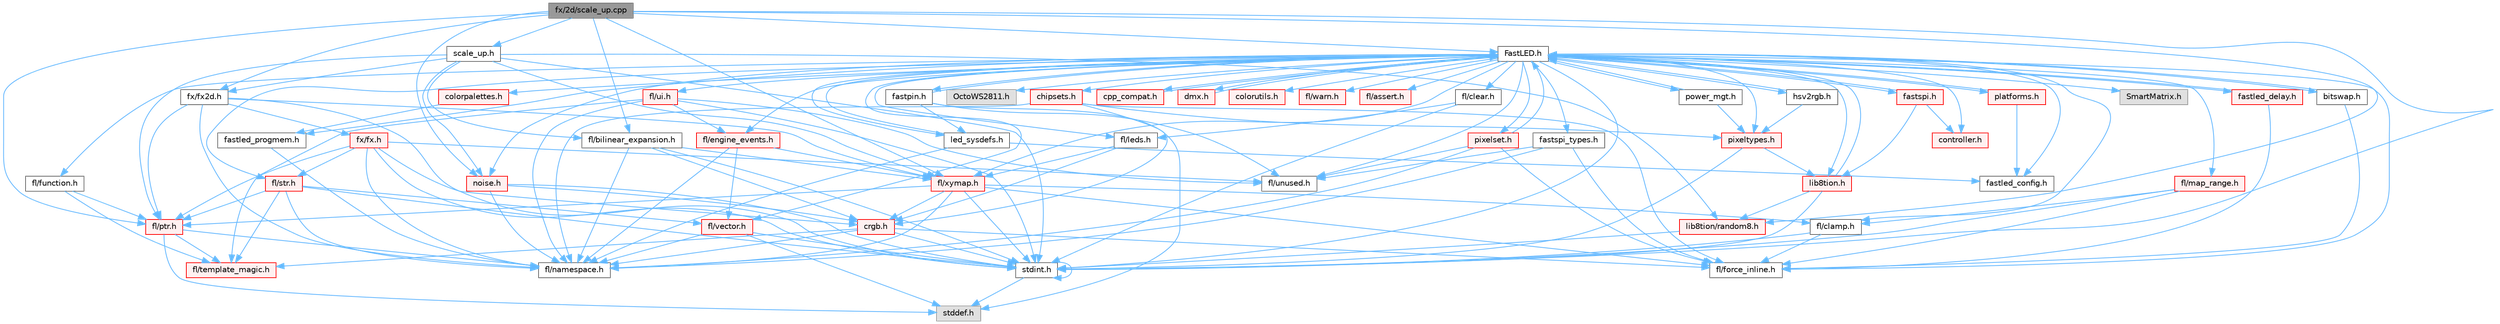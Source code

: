 digraph "fx/2d/scale_up.cpp"
{
 // INTERACTIVE_SVG=YES
 // LATEX_PDF_SIZE
  bgcolor="transparent";
  edge [fontname=Helvetica,fontsize=10,labelfontname=Helvetica,labelfontsize=10];
  node [fontname=Helvetica,fontsize=10,shape=box,height=0.2,width=0.4];
  Node1 [id="Node000001",label="fx/2d/scale_up.cpp",height=0.2,width=0.4,color="gray40", fillcolor="grey60", style="filled", fontcolor="black",tooltip=" "];
  Node1 -> Node2 [id="edge1_Node000001_Node000002",color="steelblue1",style="solid",tooltip=" "];
  Node2 [id="Node000002",label="stdint.h",height=0.2,width=0.4,color="grey40", fillcolor="white", style="filled",URL="$df/dd8/stdint_8h.html",tooltip=" "];
  Node2 -> Node3 [id="edge2_Node000002_Node000003",color="steelblue1",style="solid",tooltip=" "];
  Node3 [id="Node000003",label="stddef.h",height=0.2,width=0.4,color="grey60", fillcolor="#E0E0E0", style="filled",tooltip=" "];
  Node2 -> Node2 [id="edge3_Node000002_Node000002",color="steelblue1",style="solid",tooltip=" "];
  Node1 -> Node4 [id="edge4_Node000001_Node000004",color="steelblue1",style="solid",tooltip=" "];
  Node4 [id="Node000004",label="FastLED.h",height=0.2,width=0.4,color="grey40", fillcolor="white", style="filled",URL="$db/d97/_fast_l_e_d_8h.html",tooltip="central include file for FastLED, defines the CFastLED class/object"];
  Node4 -> Node2 [id="edge5_Node000004_Node000002",color="steelblue1",style="solid",tooltip=" "];
  Node4 -> Node5 [id="edge6_Node000004_Node000005",color="steelblue1",style="solid",tooltip=" "];
  Node5 [id="Node000005",label="SmartMatrix.h",height=0.2,width=0.4,color="grey60", fillcolor="#E0E0E0", style="filled",tooltip=" "];
  Node4 -> Node6 [id="edge7_Node000004_Node000006",color="steelblue1",style="solid",tooltip=" "];
  Node6 [id="Node000006",label="OctoWS2811.h",height=0.2,width=0.4,color="grey60", fillcolor="#E0E0E0", style="filled",tooltip=" "];
  Node4 -> Node7 [id="edge8_Node000004_Node000007",color="steelblue1",style="solid",tooltip=" "];
  Node7 [id="Node000007",label="fl/force_inline.h",height=0.2,width=0.4,color="grey40", fillcolor="white", style="filled",URL="$d4/d64/force__inline_8h.html",tooltip=" "];
  Node4 -> Node8 [id="edge9_Node000004_Node000008",color="steelblue1",style="solid",tooltip=" "];
  Node8 [id="Node000008",label="cpp_compat.h",height=0.2,width=0.4,color="red", fillcolor="#FFF0F0", style="filled",URL="$d9/d13/cpp__compat_8h.html",tooltip="Compatibility functions based on C++ version."];
  Node8 -> Node4 [id="edge10_Node000008_Node000004",color="steelblue1",style="solid",tooltip=" "];
  Node4 -> Node10 [id="edge11_Node000004_Node000010",color="steelblue1",style="solid",tooltip=" "];
  Node10 [id="Node000010",label="fastled_config.h",height=0.2,width=0.4,color="grey40", fillcolor="white", style="filled",URL="$d5/d11/fastled__config_8h.html",tooltip="Contains definitions that can be used to configure FastLED at compile time."];
  Node4 -> Node11 [id="edge12_Node000004_Node000011",color="steelblue1",style="solid",tooltip=" "];
  Node11 [id="Node000011",label="led_sysdefs.h",height=0.2,width=0.4,color="grey40", fillcolor="white", style="filled",URL="$d9/d3e/led__sysdefs_8h.html",tooltip="Determines which platform system definitions to include."];
  Node11 -> Node4 [id="edge13_Node000011_Node000004",color="steelblue1",style="solid",tooltip=" "];
  Node11 -> Node10 [id="edge14_Node000011_Node000010",color="steelblue1",style="solid",tooltip=" "];
  Node11 -> Node12 [id="edge15_Node000011_Node000012",color="steelblue1",style="solid",tooltip=" "];
  Node12 [id="Node000012",label="fl/namespace.h",height=0.2,width=0.4,color="grey40", fillcolor="white", style="filled",URL="$df/d2a/namespace_8h.html",tooltip="Implements the FastLED namespace macros."];
  Node4 -> Node13 [id="edge16_Node000004_Node000013",color="steelblue1",style="solid",tooltip=" "];
  Node13 [id="Node000013",label="fastled_delay.h",height=0.2,width=0.4,color="red", fillcolor="#FFF0F0", style="filled",URL="$d0/da8/fastled__delay_8h.html",tooltip="Utility functions and classes for managing delay cycles."];
  Node13 -> Node4 [id="edge17_Node000013_Node000004",color="steelblue1",style="solid",tooltip=" "];
  Node13 -> Node7 [id="edge18_Node000013_Node000007",color="steelblue1",style="solid",tooltip=" "];
  Node4 -> Node15 [id="edge19_Node000004_Node000015",color="steelblue1",style="solid",tooltip=" "];
  Node15 [id="Node000015",label="bitswap.h",height=0.2,width=0.4,color="grey40", fillcolor="white", style="filled",URL="$de/ded/bitswap_8h.html",tooltip="Functions for doing a rotation of bits/bytes used by parallel output."];
  Node15 -> Node4 [id="edge20_Node000015_Node000004",color="steelblue1",style="solid",tooltip=" "];
  Node15 -> Node7 [id="edge21_Node000015_Node000007",color="steelblue1",style="solid",tooltip=" "];
  Node4 -> Node16 [id="edge22_Node000004_Node000016",color="steelblue1",style="solid",tooltip=" "];
  Node16 [id="Node000016",label="controller.h",height=0.2,width=0.4,color="red", fillcolor="#FFF0F0", style="filled",URL="$d2/dd9/controller_8h.html",tooltip="deprecated: base definitions used by led controllers for writing out led data"];
  Node4 -> Node68 [id="edge23_Node000004_Node000068",color="steelblue1",style="solid",tooltip=" "];
  Node68 [id="Node000068",label="fastpin.h",height=0.2,width=0.4,color="grey40", fillcolor="white", style="filled",URL="$db/d65/fastpin_8h.html",tooltip="Class base definitions for defining fast pin access."];
  Node68 -> Node4 [id="edge24_Node000068_Node000004",color="steelblue1",style="solid",tooltip=" "];
  Node68 -> Node11 [id="edge25_Node000068_Node000011",color="steelblue1",style="solid",tooltip=" "];
  Node68 -> Node3 [id="edge26_Node000068_Node000003",color="steelblue1",style="solid",tooltip=" "];
  Node68 -> Node55 [id="edge27_Node000068_Node000055",color="steelblue1",style="solid",tooltip=" "];
  Node55 [id="Node000055",label="fl/unused.h",height=0.2,width=0.4,color="grey40", fillcolor="white", style="filled",URL="$d8/d4b/unused_8h.html",tooltip=" "];
  Node4 -> Node69 [id="edge28_Node000004_Node000069",color="steelblue1",style="solid",tooltip=" "];
  Node69 [id="Node000069",label="fastspi_types.h",height=0.2,width=0.4,color="grey40", fillcolor="white", style="filled",URL="$d2/ddb/fastspi__types_8h.html",tooltip="Data types and constants used by SPI interfaces."];
  Node69 -> Node7 [id="edge29_Node000069_Node000007",color="steelblue1",style="solid",tooltip=" "];
  Node69 -> Node12 [id="edge30_Node000069_Node000012",color="steelblue1",style="solid",tooltip=" "];
  Node69 -> Node55 [id="edge31_Node000069_Node000055",color="steelblue1",style="solid",tooltip=" "];
  Node4 -> Node70 [id="edge32_Node000004_Node000070",color="steelblue1",style="solid",tooltip=" "];
  Node70 [id="Node000070",label="dmx.h",height=0.2,width=0.4,color="red", fillcolor="#FFF0F0", style="filled",URL="$d3/de1/dmx_8h.html",tooltip="Defines the DMX512-based LED controllers."];
  Node70 -> Node4 [id="edge33_Node000070_Node000004",color="steelblue1",style="solid",tooltip=" "];
  Node4 -> Node73 [id="edge34_Node000004_Node000073",color="steelblue1",style="solid",tooltip=" "];
  Node73 [id="Node000073",label="platforms.h",height=0.2,width=0.4,color="red", fillcolor="#FFF0F0", style="filled",URL="$da/dc9/platforms_8h.html",tooltip="Determines which platforms headers to include."];
  Node73 -> Node4 [id="edge35_Node000073_Node000004",color="steelblue1",style="solid",tooltip=" "];
  Node73 -> Node10 [id="edge36_Node000073_Node000010",color="steelblue1",style="solid",tooltip=" "];
  Node4 -> Node75 [id="edge37_Node000004_Node000075",color="steelblue1",style="solid",tooltip=" "];
  Node75 [id="Node000075",label="fastled_progmem.h",height=0.2,width=0.4,color="grey40", fillcolor="white", style="filled",URL="$df/dab/fastled__progmem_8h.html",tooltip="Wrapper definitions to allow seamless use of PROGMEM in environments that have it."];
  Node75 -> Node12 [id="edge38_Node000075_Node000012",color="steelblue1",style="solid",tooltip=" "];
  Node4 -> Node19 [id="edge39_Node000004_Node000019",color="steelblue1",style="solid",tooltip=" "];
  Node19 [id="Node000019",label="lib8tion.h",height=0.2,width=0.4,color="red", fillcolor="#FFF0F0", style="filled",URL="$df/da5/lib8tion_8h.html",tooltip="Fast, efficient 8-bit math functions specifically designed for high-performance LED programming."];
  Node19 -> Node4 [id="edge40_Node000019_Node000004",color="steelblue1",style="solid",tooltip=" "];
  Node19 -> Node2 [id="edge41_Node000019_Node000002",color="steelblue1",style="solid",tooltip=" "];
  Node19 -> Node45 [id="edge42_Node000019_Node000045",color="steelblue1",style="solid",tooltip=" "];
  Node45 [id="Node000045",label="lib8tion/random8.h",height=0.2,width=0.4,color="red", fillcolor="#FFF0F0", style="filled",URL="$d9/dfa/random8_8h.html",tooltip="Fast, efficient random number generators specifically designed for high-performance LED programming."];
  Node45 -> Node2 [id="edge43_Node000045_Node000002",color="steelblue1",style="solid",tooltip=" "];
  Node4 -> Node18 [id="edge44_Node000004_Node000018",color="steelblue1",style="solid",tooltip=" "];
  Node18 [id="Node000018",label="pixeltypes.h",height=0.2,width=0.4,color="red", fillcolor="#FFF0F0", style="filled",URL="$d2/dba/pixeltypes_8h.html",tooltip="Includes defintions for RGB and HSV pixels."];
  Node18 -> Node2 [id="edge45_Node000018_Node000002",color="steelblue1",style="solid",tooltip=" "];
  Node18 -> Node19 [id="edge46_Node000018_Node000019",color="steelblue1",style="solid",tooltip=" "];
  Node4 -> Node76 [id="edge47_Node000004_Node000076",color="steelblue1",style="solid",tooltip=" "];
  Node76 [id="Node000076",label="hsv2rgb.h",height=0.2,width=0.4,color="grey40", fillcolor="white", style="filled",URL="$de/d9a/hsv2rgb_8h.html",tooltip="Functions to convert from the HSV colorspace to the RGB colorspace."];
  Node76 -> Node4 [id="edge48_Node000076_Node000004",color="steelblue1",style="solid",tooltip=" "];
  Node76 -> Node18 [id="edge49_Node000076_Node000018",color="steelblue1",style="solid",tooltip=" "];
  Node4 -> Node77 [id="edge50_Node000004_Node000077",color="steelblue1",style="solid",tooltip=" "];
  Node77 [id="Node000077",label="colorutils.h",height=0.2,width=0.4,color="red", fillcolor="#FFF0F0", style="filled",URL="$d1/dfb/colorutils_8h.html",tooltip=" "];
  Node4 -> Node83 [id="edge51_Node000004_Node000083",color="steelblue1",style="solid",tooltip=" "];
  Node83 [id="Node000083",label="pixelset.h",height=0.2,width=0.4,color="red", fillcolor="#FFF0F0", style="filled",URL="$d4/d46/pixelset_8h.html",tooltip="Declares classes for managing logical groups of LEDs."];
  Node83 -> Node7 [id="edge52_Node000083_Node000007",color="steelblue1",style="solid",tooltip=" "];
  Node83 -> Node12 [id="edge53_Node000083_Node000012",color="steelblue1",style="solid",tooltip=" "];
  Node83 -> Node55 [id="edge54_Node000083_Node000055",color="steelblue1",style="solid",tooltip=" "];
  Node83 -> Node4 [id="edge55_Node000083_Node000004",color="steelblue1",style="solid",tooltip=" "];
  Node4 -> Node85 [id="edge56_Node000004_Node000085",color="steelblue1",style="solid",tooltip=" "];
  Node85 [id="Node000085",label="colorpalettes.h",height=0.2,width=0.4,color="red", fillcolor="#FFF0F0", style="filled",URL="$dc/dcc/colorpalettes_8h.html",tooltip="Declarations for the predefined color palettes supplied by FastLED."];
  Node85 -> Node75 [id="edge57_Node000085_Node000075",color="steelblue1",style="solid",tooltip=" "];
  Node4 -> Node86 [id="edge58_Node000004_Node000086",color="steelblue1",style="solid",tooltip=" "];
  Node86 [id="Node000086",label="noise.h",height=0.2,width=0.4,color="red", fillcolor="#FFF0F0", style="filled",URL="$d1/d31/noise_8h.html",tooltip="Functions to generate and fill arrays with noise."];
  Node86 -> Node2 [id="edge59_Node000086_Node000002",color="steelblue1",style="solid",tooltip=" "];
  Node86 -> Node41 [id="edge60_Node000086_Node000041",color="steelblue1",style="solid",tooltip=" "];
  Node41 [id="Node000041",label="crgb.h",height=0.2,width=0.4,color="red", fillcolor="#FFF0F0", style="filled",URL="$db/dd1/crgb_8h.html",tooltip="Defines the red, green, and blue (RGB) pixel struct."];
  Node41 -> Node2 [id="edge61_Node000041_Node000002",color="steelblue1",style="solid",tooltip=" "];
  Node41 -> Node12 [id="edge62_Node000041_Node000012",color="steelblue1",style="solid",tooltip=" "];
  Node41 -> Node7 [id="edge63_Node000041_Node000007",color="steelblue1",style="solid",tooltip=" "];
  Node41 -> Node33 [id="edge64_Node000041_Node000033",color="steelblue1",style="solid",tooltip=" "];
  Node33 [id="Node000033",label="fl/template_magic.h",height=0.2,width=0.4,color="red", fillcolor="#FFF0F0", style="filled",URL="$d8/d0c/template__magic_8h.html",tooltip=" "];
  Node86 -> Node12 [id="edge65_Node000086_Node000012",color="steelblue1",style="solid",tooltip=" "];
  Node4 -> Node87 [id="edge66_Node000004_Node000087",color="steelblue1",style="solid",tooltip=" "];
  Node87 [id="Node000087",label="power_mgt.h",height=0.2,width=0.4,color="grey40", fillcolor="white", style="filled",URL="$dc/d5b/power__mgt_8h.html",tooltip="Functions to limit the power used by FastLED."];
  Node87 -> Node4 [id="edge67_Node000087_Node000004",color="steelblue1",style="solid",tooltip=" "];
  Node87 -> Node18 [id="edge68_Node000087_Node000018",color="steelblue1",style="solid",tooltip=" "];
  Node4 -> Node88 [id="edge69_Node000004_Node000088",color="steelblue1",style="solid",tooltip=" "];
  Node88 [id="Node000088",label="fastspi.h",height=0.2,width=0.4,color="red", fillcolor="#FFF0F0", style="filled",URL="$d6/ddc/fastspi_8h.html",tooltip="Serial peripheral interface (SPI) definitions per platform."];
  Node88 -> Node4 [id="edge70_Node000088_Node000004",color="steelblue1",style="solid",tooltip=" "];
  Node88 -> Node16 [id="edge71_Node000088_Node000016",color="steelblue1",style="solid",tooltip=" "];
  Node88 -> Node19 [id="edge72_Node000088_Node000019",color="steelblue1",style="solid",tooltip=" "];
  Node4 -> Node90 [id="edge73_Node000004_Node000090",color="steelblue1",style="solid",tooltip=" "];
  Node90 [id="Node000090",label="chipsets.h",height=0.2,width=0.4,color="red", fillcolor="#FFF0F0", style="filled",URL="$db/d66/chipsets_8h.html",tooltip="Contains the bulk of the definitions for the various LED chipsets supported."];
  Node90 -> Node18 [id="edge74_Node000090_Node000018",color="steelblue1",style="solid",tooltip=" "];
  Node90 -> Node7 [id="edge75_Node000090_Node000007",color="steelblue1",style="solid",tooltip=" "];
  Node90 -> Node41 [id="edge76_Node000090_Node000041",color="steelblue1",style="solid",tooltip=" "];
  Node90 -> Node12 [id="edge77_Node000090_Node000012",color="steelblue1",style="solid",tooltip=" "];
  Node4 -> Node56 [id="edge78_Node000004_Node000056",color="steelblue1",style="solid",tooltip=" "];
  Node56 [id="Node000056",label="fl/engine_events.h",height=0.2,width=0.4,color="red", fillcolor="#FFF0F0", style="filled",URL="$db/dc0/engine__events_8h.html",tooltip=" "];
  Node56 -> Node12 [id="edge79_Node000056_Node000012",color="steelblue1",style="solid",tooltip=" "];
  Node56 -> Node35 [id="edge80_Node000056_Node000035",color="steelblue1",style="solid",tooltip=" "];
  Node35 [id="Node000035",label="fl/vector.h",height=0.2,width=0.4,color="red", fillcolor="#FFF0F0", style="filled",URL="$d6/d68/vector_8h.html",tooltip=" "];
  Node35 -> Node3 [id="edge81_Node000035_Node000003",color="steelblue1",style="solid",tooltip=" "];
  Node35 -> Node2 [id="edge82_Node000035_Node000002",color="steelblue1",style="solid",tooltip=" "];
  Node35 -> Node12 [id="edge83_Node000035_Node000012",color="steelblue1",style="solid",tooltip=" "];
  Node56 -> Node65 [id="edge84_Node000056_Node000065",color="steelblue1",style="solid",tooltip=" "];
  Node65 [id="Node000065",label="fl/xymap.h",height=0.2,width=0.4,color="red", fillcolor="#FFF0F0", style="filled",URL="$da/d61/xymap_8h.html",tooltip=" "];
  Node65 -> Node2 [id="edge85_Node000065_Node000002",color="steelblue1",style="solid",tooltip=" "];
  Node65 -> Node41 [id="edge86_Node000065_Node000041",color="steelblue1",style="solid",tooltip=" "];
  Node65 -> Node28 [id="edge87_Node000065_Node000028",color="steelblue1",style="solid",tooltip=" "];
  Node28 [id="Node000028",label="fl/clamp.h",height=0.2,width=0.4,color="grey40", fillcolor="white", style="filled",URL="$d6/dd3/clamp_8h.html",tooltip=" "];
  Node28 -> Node2 [id="edge88_Node000028_Node000002",color="steelblue1",style="solid",tooltip=" "];
  Node28 -> Node7 [id="edge89_Node000028_Node000007",color="steelblue1",style="solid",tooltip=" "];
  Node65 -> Node7 [id="edge90_Node000065_Node000007",color="steelblue1",style="solid",tooltip=" "];
  Node65 -> Node12 [id="edge91_Node000065_Node000012",color="steelblue1",style="solid",tooltip=" "];
  Node65 -> Node31 [id="edge92_Node000065_Node000031",color="steelblue1",style="solid",tooltip=" "];
  Node31 [id="Node000031",label="fl/ptr.h",height=0.2,width=0.4,color="red", fillcolor="#FFF0F0", style="filled",URL="$dd/d98/ptr_8h.html",tooltip=" "];
  Node31 -> Node3 [id="edge93_Node000031_Node000003",color="steelblue1",style="solid",tooltip=" "];
  Node31 -> Node12 [id="edge94_Node000031_Node000012",color="steelblue1",style="solid",tooltip=" "];
  Node31 -> Node33 [id="edge95_Node000031_Node000033",color="steelblue1",style="solid",tooltip=" "];
  Node4 -> Node91 [id="edge96_Node000004_Node000091",color="steelblue1",style="solid",tooltip=" "];
  Node91 [id="Node000091",label="fl/leds.h",height=0.2,width=0.4,color="grey40", fillcolor="white", style="filled",URL="$da/d78/leds_8h.html",tooltip=" "];
  Node91 -> Node41 [id="edge97_Node000091_Node000041",color="steelblue1",style="solid",tooltip=" "];
  Node91 -> Node65 [id="edge98_Node000091_Node000065",color="steelblue1",style="solid",tooltip=" "];
  Node4 -> Node25 [id="edge99_Node000004_Node000025",color="steelblue1",style="solid",tooltip=" "];
  Node25 [id="Node000025",label="fl/str.h",height=0.2,width=0.4,color="red", fillcolor="#FFF0F0", style="filled",URL="$d1/d93/str_8h.html",tooltip=" "];
  Node25 -> Node2 [id="edge100_Node000025_Node000002",color="steelblue1",style="solid",tooltip=" "];
  Node25 -> Node12 [id="edge101_Node000025_Node000012",color="steelblue1",style="solid",tooltip=" "];
  Node25 -> Node31 [id="edge102_Node000025_Node000031",color="steelblue1",style="solid",tooltip=" "];
  Node25 -> Node33 [id="edge103_Node000025_Node000033",color="steelblue1",style="solid",tooltip=" "];
  Node25 -> Node35 [id="edge104_Node000025_Node000035",color="steelblue1",style="solid",tooltip=" "];
  Node4 -> Node65 [id="edge105_Node000004_Node000065",color="steelblue1",style="solid",tooltip=" "];
  Node4 -> Node28 [id="edge106_Node000004_Node000028",color="steelblue1",style="solid",tooltip=" "];
  Node4 -> Node29 [id="edge107_Node000004_Node000029",color="steelblue1",style="solid",tooltip=" "];
  Node29 [id="Node000029",label="fl/map_range.h",height=0.2,width=0.4,color="red", fillcolor="#FFF0F0", style="filled",URL="$d1/d47/map__range_8h.html",tooltip=" "];
  Node29 -> Node2 [id="edge108_Node000029_Node000002",color="steelblue1",style="solid",tooltip=" "];
  Node29 -> Node28 [id="edge109_Node000029_Node000028",color="steelblue1",style="solid",tooltip=" "];
  Node29 -> Node7 [id="edge110_Node000029_Node000007",color="steelblue1",style="solid",tooltip=" "];
  Node4 -> Node92 [id="edge111_Node000004_Node000092",color="steelblue1",style="solid",tooltip=" "];
  Node92 [id="Node000092",label="fl/warn.h",height=0.2,width=0.4,color="red", fillcolor="#FFF0F0", style="filled",URL="$de/d77/warn_8h.html",tooltip=" "];
  Node4 -> Node61 [id="edge112_Node000004_Node000061",color="steelblue1",style="solid",tooltip=" "];
  Node61 [id="Node000061",label="fl/assert.h",height=0.2,width=0.4,color="red", fillcolor="#FFF0F0", style="filled",URL="$dc/da7/assert_8h.html",tooltip=" "];
  Node4 -> Node55 [id="edge113_Node000004_Node000055",color="steelblue1",style="solid",tooltip=" "];
  Node4 -> Node35 [id="edge114_Node000004_Node000035",color="steelblue1",style="solid",tooltip=" "];
  Node4 -> Node95 [id="edge115_Node000004_Node000095",color="steelblue1",style="solid",tooltip=" "];
  Node95 [id="Node000095",label="fl/function.h",height=0.2,width=0.4,color="grey40", fillcolor="white", style="filled",URL="$dd/d67/function_8h.html",tooltip=" "];
  Node95 -> Node31 [id="edge116_Node000095_Node000031",color="steelblue1",style="solid",tooltip=" "];
  Node95 -> Node33 [id="edge117_Node000095_Node000033",color="steelblue1",style="solid",tooltip=" "];
  Node4 -> Node96 [id="edge118_Node000004_Node000096",color="steelblue1",style="solid",tooltip=" "];
  Node96 [id="Node000096",label="fl/clear.h",height=0.2,width=0.4,color="grey40", fillcolor="white", style="filled",URL="$df/db0/clear_8h.html",tooltip=" "];
  Node96 -> Node91 [id="edge119_Node000096_Node000091",color="steelblue1",style="solid",tooltip=" "];
  Node96 -> Node2 [id="edge120_Node000096_Node000002",color="steelblue1",style="solid",tooltip=" "];
  Node4 -> Node97 [id="edge121_Node000004_Node000097",color="steelblue1",style="solid",tooltip=" "];
  Node97 [id="Node000097",label="fl/ui.h",height=0.2,width=0.4,color="red", fillcolor="#FFF0F0", style="filled",URL="$d9/d3b/ui_8h.html",tooltip=" "];
  Node97 -> Node2 [id="edge122_Node000097_Node000002",color="steelblue1",style="solid",tooltip=" "];
  Node97 -> Node56 [id="edge123_Node000097_Node000056",color="steelblue1",style="solid",tooltip=" "];
  Node97 -> Node12 [id="edge124_Node000097_Node000012",color="steelblue1",style="solid",tooltip=" "];
  Node97 -> Node33 [id="edge125_Node000097_Node000033",color="steelblue1",style="solid",tooltip=" "];
  Node97 -> Node55 [id="edge126_Node000097_Node000055",color="steelblue1",style="solid",tooltip=" "];
  Node1 -> Node104 [id="edge127_Node000001_Node000104",color="steelblue1",style="solid",tooltip=" "];
  Node104 [id="Node000104",label="fl/bilinear_expansion.h",height=0.2,width=0.4,color="grey40", fillcolor="white", style="filled",URL="$da/d34/bilinear__expansion_8h.html",tooltip="Demonstrates how to mix noise generation with color palettes on a 2D LED matrix."];
  Node104 -> Node2 [id="edge128_Node000104_Node000002",color="steelblue1",style="solid",tooltip=" "];
  Node104 -> Node41 [id="edge129_Node000104_Node000041",color="steelblue1",style="solid",tooltip=" "];
  Node104 -> Node12 [id="edge130_Node000104_Node000012",color="steelblue1",style="solid",tooltip=" "];
  Node104 -> Node65 [id="edge131_Node000104_Node000065",color="steelblue1",style="solid",tooltip=" "];
  Node1 -> Node31 [id="edge132_Node000001_Node000031",color="steelblue1",style="solid",tooltip=" "];
  Node1 -> Node65 [id="edge133_Node000001_Node000065",color="steelblue1",style="solid",tooltip=" "];
  Node1 -> Node105 [id="edge134_Node000001_Node000105",color="steelblue1",style="solid",tooltip=" "];
  Node105 [id="Node000105",label="fx/fx2d.h",height=0.2,width=0.4,color="grey40", fillcolor="white", style="filled",URL="$d9/d43/fx2d_8h.html",tooltip=" "];
  Node105 -> Node2 [id="edge135_Node000105_Node000002",color="steelblue1",style="solid",tooltip=" "];
  Node105 -> Node12 [id="edge136_Node000105_Node000012",color="steelblue1",style="solid",tooltip=" "];
  Node105 -> Node31 [id="edge137_Node000105_Node000031",color="steelblue1",style="solid",tooltip=" "];
  Node105 -> Node65 [id="edge138_Node000105_Node000065",color="steelblue1",style="solid",tooltip=" "];
  Node105 -> Node106 [id="edge139_Node000105_Node000106",color="steelblue1",style="solid",tooltip=" "];
  Node106 [id="Node000106",label="fx/fx.h",height=0.2,width=0.4,color="red", fillcolor="#FFF0F0", style="filled",URL="$d2/d0c/fx_8h.html",tooltip=" "];
  Node106 -> Node2 [id="edge140_Node000106_Node000002",color="steelblue1",style="solid",tooltip=" "];
  Node106 -> Node41 [id="edge141_Node000106_Node000041",color="steelblue1",style="solid",tooltip=" "];
  Node106 -> Node12 [id="edge142_Node000106_Node000012",color="steelblue1",style="solid",tooltip=" "];
  Node106 -> Node31 [id="edge143_Node000106_Node000031",color="steelblue1",style="solid",tooltip=" "];
  Node106 -> Node25 [id="edge144_Node000106_Node000025",color="steelblue1",style="solid",tooltip=" "];
  Node106 -> Node55 [id="edge145_Node000106_Node000055",color="steelblue1",style="solid",tooltip=" "];
  Node1 -> Node45 [id="edge146_Node000001_Node000045",color="steelblue1",style="solid",tooltip=" "];
  Node1 -> Node86 [id="edge147_Node000001_Node000086",color="steelblue1",style="solid",tooltip=" "];
  Node1 -> Node109 [id="edge148_Node000001_Node000109",color="steelblue1",style="solid",tooltip=" "];
  Node109 [id="Node000109",label="scale_up.h",height=0.2,width=0.4,color="grey40", fillcolor="white", style="filled",URL="$d2/d74/scale__up_8h.html",tooltip="Expands a grid using bilinear interpolation and scaling up."];
  Node109 -> Node2 [id="edge149_Node000109_Node000002",color="steelblue1",style="solid",tooltip=" "];
  Node109 -> Node104 [id="edge150_Node000109_Node000104",color="steelblue1",style="solid",tooltip=" "];
  Node109 -> Node31 [id="edge151_Node000109_Node000031",color="steelblue1",style="solid",tooltip=" "];
  Node109 -> Node65 [id="edge152_Node000109_Node000065",color="steelblue1",style="solid",tooltip=" "];
  Node109 -> Node105 [id="edge153_Node000109_Node000105",color="steelblue1",style="solid",tooltip=" "];
  Node109 -> Node45 [id="edge154_Node000109_Node000045",color="steelblue1",style="solid",tooltip=" "];
  Node109 -> Node86 [id="edge155_Node000109_Node000086",color="steelblue1",style="solid",tooltip=" "];
}
